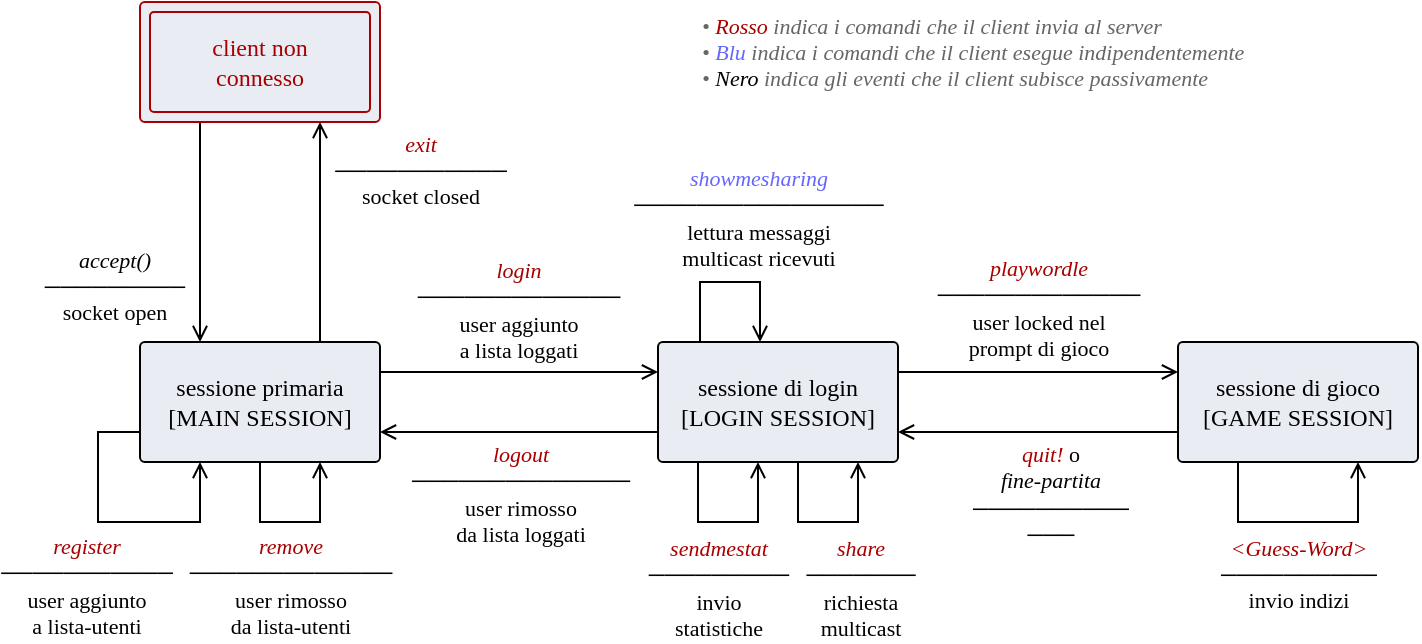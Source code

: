 <mxfile version="21.6.6" type="device">
  <diagram name="Page-1" id="AYuJeRKvqkkNsh38nICG">
    <mxGraphModel dx="1341" dy="442" grid="1" gridSize="10" guides="1" tooltips="1" connect="1" arrows="1" fold="1" page="0" pageScale="1" pageWidth="850" pageHeight="1100" math="0" shadow="0">
      <root>
        <mxCell id="0" />
        <mxCell id="1" parent="0" />
        <mxCell id="60f3MoB0Vz32lBh0VVLf-54" style="edgeStyle=orthogonalEdgeStyle;shape=connector;curved=1;rounded=1;orthogonalLoop=1;jettySize=auto;html=1;exitX=1;exitY=0.25;exitDx=0;exitDy=0;entryX=0;entryY=0.25;entryDx=0;entryDy=0;labelBackgroundColor=default;strokeColor=#000000;fontFamily=Ubuntu Mono;fontSize=11;fontColor=#000000;endArrow=open;endFill=0;" parent="1" source="60f3MoB0Vz32lBh0VVLf-3" target="60f3MoB0Vz32lBh0VVLf-6" edge="1">
          <mxGeometry relative="1" as="geometry" />
        </mxCell>
        <mxCell id="60f3MoB0Vz32lBh0VVLf-58" value="&lt;span style=&quot;font-size: 11px;&quot;&gt;&lt;i style=&quot;font-size: 11px;&quot;&gt;&lt;font color=&quot;#a80000&quot; style=&quot;font-size: 11px;&quot;&gt;login&lt;/font&gt;&lt;/i&gt;&lt;br style=&quot;font-size: 11px;&quot;&gt;&lt;font style=&quot;font-size: 11px;&quot;&gt;─────────────&lt;br style=&quot;font-size: 11px;&quot;&gt;&lt;/font&gt;user aggiunto&lt;br style=&quot;font-size: 11px;&quot;&gt;a lista loggati&lt;br style=&quot;font-size: 11px;&quot;&gt;&lt;/span&gt;" style="edgeLabel;html=1;align=center;verticalAlign=middle;resizable=0;points=[];fontSize=11;fontFamily=Ubuntu Mono;fontColor=#000000;fontStyle=0;labelBackgroundColor=none;" parent="60f3MoB0Vz32lBh0VVLf-54" vertex="1" connectable="0">
          <mxGeometry x="-0.128" y="1" relative="1" as="geometry">
            <mxPoint x="8" y="-30" as="offset" />
          </mxGeometry>
        </mxCell>
        <mxCell id="xTMwFMf0HeDenURHJso6-14" style="edgeStyle=orthogonalEdgeStyle;rounded=0;orthogonalLoop=1;jettySize=auto;html=1;exitX=0.75;exitY=0;exitDx=0;exitDy=0;entryX=0.75;entryY=1;entryDx=0;entryDy=0;fontFamily=Ubuntu Mono;fontSize=12;fontColor=#000000;endArrow=open;endFill=0;" parent="1" source="60f3MoB0Vz32lBh0VVLf-3" target="xTMwFMf0HeDenURHJso6-9" edge="1">
          <mxGeometry relative="1" as="geometry" />
        </mxCell>
        <mxCell id="xTMwFMf0HeDenURHJso6-16" value="&lt;i style=&quot;font-size: 11px;&quot;&gt;&lt;font color=&quot;#a80000&quot; style=&quot;font-size: 11px;&quot;&gt;exit&lt;/font&gt;&lt;/i&gt;&lt;br style=&quot;font-size: 11px;&quot;&gt;───────────&lt;br style=&quot;font-size: 11px;&quot;&gt;socket closed" style="edgeLabel;html=1;align=center;verticalAlign=middle;resizable=0;points=[];fontSize=11;fontFamily=Ubuntu Mono;fontColor=#000000;labelBackgroundColor=none;" parent="xTMwFMf0HeDenURHJso6-14" vertex="1" connectable="0">
          <mxGeometry x="0.011" y="-1" relative="1" as="geometry">
            <mxPoint x="49" y="-31" as="offset" />
          </mxGeometry>
        </mxCell>
        <mxCell id="60f3MoB0Vz32lBh0VVLf-3" value="sessione primaria&lt;br&gt;[MAIN SESSION]" style="rounded=1;whiteSpace=wrap;html=1;fontFamily=Ubuntu Mono;fontSize=12;labelBackgroundColor=#e9edf3;fillColor=#e9edf3;arcSize=4;strokeColor=#000000;fontColor=#000000;" parent="1" vertex="1">
          <mxGeometry x="41" y="240" width="120" height="60" as="geometry" />
        </mxCell>
        <mxCell id="60f3MoB0Vz32lBh0VVLf-55" style="edgeStyle=orthogonalEdgeStyle;shape=connector;curved=1;rounded=1;orthogonalLoop=1;jettySize=auto;html=1;exitX=0;exitY=0.75;exitDx=0;exitDy=0;entryX=1;entryY=0.75;entryDx=0;entryDy=0;labelBackgroundColor=default;strokeColor=#000000;fontFamily=Ubuntu Mono;fontSize=11;fontColor=#000000;endArrow=open;endFill=0;" parent="1" source="60f3MoB0Vz32lBh0VVLf-6" target="60f3MoB0Vz32lBh0VVLf-3" edge="1">
          <mxGeometry relative="1" as="geometry" />
        </mxCell>
        <mxCell id="60f3MoB0Vz32lBh0VVLf-59" value="&lt;span style=&quot;font-size: 11px;&quot;&gt;&lt;i style=&quot;font-size: 11px;&quot;&gt;&lt;font color=&quot;#a80000&quot; style=&quot;font-size: 11px;&quot;&gt;logout&lt;/font&gt;&lt;/i&gt;&lt;br style=&quot;font-size: 11px;&quot;&gt;&lt;font style=&quot;font-size: 11px;&quot;&gt;──────────────&lt;br style=&quot;font-size: 11px;&quot;&gt;&lt;/font&gt;user rimosso&lt;br style=&quot;font-size: 11px;&quot;&gt;da lista loggati&lt;br style=&quot;font-size: 11px;&quot;&gt;&lt;/span&gt;" style="edgeLabel;html=1;align=center;verticalAlign=middle;resizable=0;points=[];fontSize=11;fontFamily=Ubuntu Mono;fontColor=#000000;fontStyle=0;labelBackgroundColor=none;" parent="60f3MoB0Vz32lBh0VVLf-55" vertex="1" connectable="0">
          <mxGeometry x="-0.035" y="-1" relative="1" as="geometry">
            <mxPoint x="-2" y="32" as="offset" />
          </mxGeometry>
        </mxCell>
        <mxCell id="60f3MoB0Vz32lBh0VVLf-56" style="edgeStyle=orthogonalEdgeStyle;shape=connector;curved=1;rounded=1;orthogonalLoop=1;jettySize=auto;html=1;exitX=1;exitY=0.25;exitDx=0;exitDy=0;entryX=0;entryY=0.25;entryDx=0;entryDy=0;labelBackgroundColor=default;strokeColor=#000000;fontFamily=Ubuntu Mono;fontSize=11;fontColor=#000000;endArrow=open;endFill=0;" parent="1" source="60f3MoB0Vz32lBh0VVLf-6" target="60f3MoB0Vz32lBh0VVLf-8" edge="1">
          <mxGeometry relative="1" as="geometry" />
        </mxCell>
        <mxCell id="60f3MoB0Vz32lBh0VVLf-60" value="&lt;span style=&quot;font-size: 11px;&quot;&gt;&lt;i style=&quot;font-size: 11px;&quot;&gt;&lt;font color=&quot;#a80000&quot; style=&quot;font-size: 11px;&quot;&gt;playwordle&lt;/font&gt;&lt;/i&gt;&lt;br style=&quot;font-size: 11px;&quot;&gt;&lt;font style=&quot;font-size: 11px;&quot;&gt;─────────────&lt;br style=&quot;font-size: 11px;&quot;&gt;&lt;/font&gt;user locked nel&lt;br style=&quot;font-size: 11px;&quot;&gt;prompt di gioco&lt;br style=&quot;font-size: 11px;&quot;&gt;&lt;/span&gt;" style="edgeLabel;html=1;align=center;verticalAlign=middle;resizable=0;points=[];fontSize=11;fontFamily=Ubuntu Mono;fontColor=#000000;fontStyle=0;labelBackgroundColor=none;" parent="60f3MoB0Vz32lBh0VVLf-56" vertex="1" connectable="0">
          <mxGeometry x="0.084" y="1" relative="1" as="geometry">
            <mxPoint x="-6" y="-31" as="offset" />
          </mxGeometry>
        </mxCell>
        <mxCell id="60f3MoB0Vz32lBh0VVLf-6" value="sessione di login&lt;br&gt;[LOGIN SESSION]" style="rounded=1;whiteSpace=wrap;html=1;fontFamily=Ubuntu Mono;fontSize=12;labelBackgroundColor=#e9edf3;fillColor=#e9edf3;arcSize=4;strokeColor=#000000;fontColor=#000000;" parent="1" vertex="1">
          <mxGeometry x="300" y="240" width="120" height="60" as="geometry" />
        </mxCell>
        <mxCell id="60f3MoB0Vz32lBh0VVLf-57" style="edgeStyle=orthogonalEdgeStyle;shape=connector;curved=1;rounded=1;orthogonalLoop=1;jettySize=auto;html=1;exitX=0;exitY=0.75;exitDx=0;exitDy=0;entryX=1;entryY=0.75;entryDx=0;entryDy=0;labelBackgroundColor=default;strokeColor=#000000;fontFamily=Ubuntu Mono;fontSize=11;fontColor=#000000;endArrow=open;endFill=0;" parent="1" source="60f3MoB0Vz32lBh0VVLf-8" target="60f3MoB0Vz32lBh0VVLf-6" edge="1">
          <mxGeometry relative="1" as="geometry" />
        </mxCell>
        <mxCell id="60f3MoB0Vz32lBh0VVLf-61" value="&lt;i style=&quot;font-size: 11px;&quot;&gt;&lt;font color=&quot;#a80000&quot; style=&quot;font-size: 11px;&quot;&gt;quit!&lt;/font&gt;&lt;/i&gt; o&lt;br style=&quot;font-size: 11px;&quot;&gt;&lt;i&gt;fine-partita&lt;/i&gt;&lt;br style=&quot;font-size: 11px;&quot;&gt;&lt;font style=&quot;font-size: 11px;&quot;&gt;──────────&lt;/font&gt;&lt;br style=&quot;font-size: 11px;&quot;&gt;───" style="edgeLabel;html=1;align=center;verticalAlign=middle;resizable=0;points=[];fontSize=11;fontFamily=Ubuntu Mono;fontColor=#000000;labelBackgroundColor=none;" parent="60f3MoB0Vz32lBh0VVLf-57" vertex="1" connectable="0">
          <mxGeometry x="0.08" relative="1" as="geometry">
            <mxPoint x="11" y="31" as="offset" />
          </mxGeometry>
        </mxCell>
        <mxCell id="60f3MoB0Vz32lBh0VVLf-8" value="sessione di gioco&lt;br&gt;[GAME SESSION]" style="rounded=1;whiteSpace=wrap;html=1;fontFamily=Ubuntu Mono;fontSize=12;labelBackgroundColor=#e9edf3;fillColor=#e9edf3;arcSize=4;strokeColor=#000000;fontColor=#000000;" parent="1" vertex="1">
          <mxGeometry x="560" y="240" width="120" height="60" as="geometry" />
        </mxCell>
        <mxCell id="xTMwFMf0HeDenURHJso6-13" style="edgeStyle=orthogonalEdgeStyle;rounded=0;orthogonalLoop=1;jettySize=auto;html=1;exitX=0.25;exitY=1;exitDx=0;exitDy=0;entryX=0.25;entryY=0;entryDx=0;entryDy=0;fontFamily=Ubuntu Mono;fontSize=12;fontColor=#000000;endArrow=open;endFill=0;" parent="1" source="xTMwFMf0HeDenURHJso6-9" target="60f3MoB0Vz32lBh0VVLf-3" edge="1">
          <mxGeometry relative="1" as="geometry" />
        </mxCell>
        <mxCell id="xTMwFMf0HeDenURHJso6-15" value="&lt;i&gt;accept()&lt;/i&gt;&lt;br style=&quot;font-size: 11px;&quot;&gt;─────────&lt;br style=&quot;font-size: 11px;&quot;&gt;socket open" style="edgeLabel;html=1;align=center;verticalAlign=middle;resizable=0;points=[];fontSize=11;fontFamily=Ubuntu Mono;fontColor=#000000;labelBackgroundColor=none;" parent="xTMwFMf0HeDenURHJso6-13" vertex="1" connectable="0">
          <mxGeometry x="-0.178" y="2" relative="1" as="geometry">
            <mxPoint x="-45" y="37" as="offset" />
          </mxGeometry>
        </mxCell>
        <mxCell id="xTMwFMf0HeDenURHJso6-9" value="client non&lt;br&gt;connesso" style="whiteSpace=wrap;html=1;rounded=1;labelBackgroundColor=#e9edf3;strokeColor=#a80000;fontFamily=Ubuntu Mono;fontSize=12;fontColor=#A80000;fillColor=#e9edf3;arcSize=4;" parent="1" vertex="1">
          <mxGeometry x="41" y="70" width="120" height="60" as="geometry" />
        </mxCell>
        <mxCell id="xTMwFMf0HeDenURHJso6-18" style="edgeStyle=orthogonalEdgeStyle;orthogonalLoop=1;jettySize=auto;html=1;exitX=0;exitY=0.75;exitDx=0;exitDy=0;entryX=0.25;entryY=1;entryDx=0;entryDy=0;fontFamily=Ubuntu Mono;fontSize=12;fontColor=#000000;endArrow=open;endFill=0;rounded=0;" parent="1" source="60f3MoB0Vz32lBh0VVLf-3" target="60f3MoB0Vz32lBh0VVLf-3" edge="1">
          <mxGeometry relative="1" as="geometry">
            <Array as="points">
              <mxPoint x="20" y="285" />
              <mxPoint x="20" y="330" />
              <mxPoint x="71" y="330" />
            </Array>
          </mxGeometry>
        </mxCell>
        <mxCell id="xTMwFMf0HeDenURHJso6-25" value="&lt;i style=&quot;font-size: 11px;&quot;&gt;&lt;font color=&quot;#a80000&quot; style=&quot;font-size: 11px;&quot;&gt;register&lt;/font&gt;&lt;/i&gt;&lt;br style=&quot;font-size: 11px;&quot;&gt;───────────&lt;br style=&quot;font-size: 11px;&quot;&gt;user aggiunto&lt;br style=&quot;font-size: 11px;&quot;&gt;a lista-utenti" style="edgeLabel;html=1;align=center;verticalAlign=middle;resizable=0;points=[];fontSize=11;fontFamily=Ubuntu Mono;fontColor=#000000;labelBackgroundColor=none;" parent="xTMwFMf0HeDenURHJso6-18" vertex="1" connectable="0">
          <mxGeometry x="0.261" y="-1" relative="1" as="geometry">
            <mxPoint x="-33" y="31" as="offset" />
          </mxGeometry>
        </mxCell>
        <mxCell id="xTMwFMf0HeDenURHJso6-21" value="" style="whiteSpace=wrap;html=1;rounded=1;labelBackgroundColor=#e9edf3;strokeColor=#A80000;fontFamily=Ubuntu Mono;fontSize=12;fontColor=#000000;fillColor=none;arcSize=4;" parent="1" vertex="1">
          <mxGeometry x="46" y="75" width="110" height="50" as="geometry" />
        </mxCell>
        <mxCell id="xTMwFMf0HeDenURHJso6-22" style="edgeStyle=orthogonalEdgeStyle;rounded=0;orthogonalLoop=1;jettySize=auto;html=1;exitX=0.5;exitY=1;exitDx=0;exitDy=0;entryX=0.75;entryY=1;entryDx=0;entryDy=0;fontFamily=Ubuntu Mono;fontSize=12;fontColor=#000000;endArrow=open;endFill=0;" parent="1" source="60f3MoB0Vz32lBh0VVLf-3" target="60f3MoB0Vz32lBh0VVLf-3" edge="1">
          <mxGeometry relative="1" as="geometry">
            <Array as="points">
              <mxPoint x="101" y="330" />
              <mxPoint x="131" y="330" />
            </Array>
          </mxGeometry>
        </mxCell>
        <mxCell id="xTMwFMf0HeDenURHJso6-26" value="&lt;i style=&quot;font-size: 11px;&quot;&gt;&lt;font color=&quot;#a80000&quot; style=&quot;font-size: 11px;&quot;&gt;remove&lt;/font&gt;&lt;/i&gt;&lt;br style=&quot;font-size: 11px;&quot;&gt;─────────────&lt;br style=&quot;font-size: 11px;&quot;&gt;user rimosso&lt;br style=&quot;font-size: 11px;&quot;&gt;da lista-utenti" style="edgeLabel;html=1;align=center;verticalAlign=middle;resizable=0;points=[];fontSize=11;fontFamily=Ubuntu Mono;fontColor=#000000;labelBackgroundColor=none;" parent="xTMwFMf0HeDenURHJso6-22" vertex="1" connectable="0">
          <mxGeometry x="0.134" y="1" relative="1" as="geometry">
            <mxPoint x="-6" y="33" as="offset" />
          </mxGeometry>
        </mxCell>
        <mxCell id="xTMwFMf0HeDenURHJso6-23" style="edgeStyle=orthogonalEdgeStyle;rounded=0;orthogonalLoop=1;jettySize=auto;html=1;exitX=0.25;exitY=1;exitDx=0;exitDy=0;entryX=0.5;entryY=1;entryDx=0;entryDy=0;fontFamily=Ubuntu Mono;fontSize=12;fontColor=#000000;endArrow=open;endFill=0;" parent="1" edge="1">
          <mxGeometry relative="1" as="geometry">
            <mxPoint x="320.0" y="300" as="sourcePoint" />
            <mxPoint x="350.0" y="300" as="targetPoint" />
            <Array as="points">
              <mxPoint x="320" y="330" />
              <mxPoint x="350" y="330" />
            </Array>
          </mxGeometry>
        </mxCell>
        <mxCell id="xTMwFMf0HeDenURHJso6-29" value="&lt;i style=&quot;font-size: 11px;&quot;&gt;&lt;font color=&quot;#a80000&quot; style=&quot;font-size: 11px;&quot;&gt;sendmestat&lt;/font&gt;&lt;/i&gt;&lt;br style=&quot;font-size: 11px;&quot;&gt;─────────&lt;br style=&quot;font-size: 11px;&quot;&gt;invio&lt;br&gt;statistiche" style="edgeLabel;html=1;align=center;verticalAlign=middle;resizable=0;points=[];fontSize=11;fontFamily=Ubuntu Mono;fontColor=#000000;labelBackgroundColor=none;" parent="xTMwFMf0HeDenURHJso6-23" vertex="1" connectable="0">
          <mxGeometry x="0.065" y="1" relative="1" as="geometry">
            <mxPoint x="-8" y="34" as="offset" />
          </mxGeometry>
        </mxCell>
        <mxCell id="xTMwFMf0HeDenURHJso6-24" style="edgeStyle=orthogonalEdgeStyle;rounded=0;orthogonalLoop=1;jettySize=auto;html=1;exitX=0.5;exitY=1;exitDx=0;exitDy=0;entryX=0.75;entryY=1;entryDx=0;entryDy=0;fontFamily=Ubuntu Mono;fontSize=12;fontColor=#000000;endArrow=open;endFill=0;" parent="1" edge="1">
          <mxGeometry relative="1" as="geometry">
            <mxPoint x="370.0" y="300" as="sourcePoint" />
            <mxPoint x="400.0" y="300" as="targetPoint" />
            <Array as="points">
              <mxPoint x="370" y="330" />
              <mxPoint x="400" y="330" />
            </Array>
          </mxGeometry>
        </mxCell>
        <mxCell id="xTMwFMf0HeDenURHJso6-30" value="&lt;i style=&quot;font-size: 11px;&quot;&gt;&lt;font color=&quot;#a80000&quot; style=&quot;font-size: 11px;&quot;&gt;share&lt;/font&gt;&lt;/i&gt;&lt;br style=&quot;font-size: 11px;&quot;&gt;───────&lt;br style=&quot;font-size: 11px;&quot;&gt;richiesta&lt;br&gt;multicast" style="edgeLabel;html=1;align=center;verticalAlign=middle;resizable=0;points=[];fontSize=11;fontFamily=Ubuntu Mono;fontColor=#000000;labelBackgroundColor=none;" parent="xTMwFMf0HeDenURHJso6-24" vertex="1" connectable="0">
          <mxGeometry x="0.211" y="1" relative="1" as="geometry">
            <mxPoint x="6" y="34" as="offset" />
          </mxGeometry>
        </mxCell>
        <mxCell id="xTMwFMf0HeDenURHJso6-28" style="edgeStyle=orthogonalEdgeStyle;rounded=0;orthogonalLoop=1;jettySize=auto;html=1;exitX=0.25;exitY=1;exitDx=0;exitDy=0;entryX=0.75;entryY=1;entryDx=0;entryDy=0;fontFamily=Ubuntu Mono;fontSize=12;fontColor=#000000;endArrow=open;endFill=0;" parent="1" source="60f3MoB0Vz32lBh0VVLf-8" target="60f3MoB0Vz32lBh0VVLf-8" edge="1">
          <mxGeometry relative="1" as="geometry">
            <Array as="points">
              <mxPoint x="590" y="330" />
              <mxPoint x="650" y="330" />
            </Array>
          </mxGeometry>
        </mxCell>
        <mxCell id="xTMwFMf0HeDenURHJso6-31" value="&lt;i&gt;&lt;font color=&quot;#a80000&quot;&gt;&amp;lt;Guess-Word&amp;gt;&lt;/font&gt;&lt;/i&gt;&lt;br style=&quot;font-size: 11px;&quot;&gt;──────────&lt;br style=&quot;font-size: 11px;&quot;&gt;invio indizi" style="edgeLabel;html=1;align=center;verticalAlign=middle;resizable=0;points=[];fontSize=11;fontFamily=Ubuntu Mono;fontColor=#000000;labelBackgroundColor=none;" parent="xTMwFMf0HeDenURHJso6-28" vertex="1" connectable="0">
          <mxGeometry x="-0.217" y="2" relative="1" as="geometry">
            <mxPoint x="13" y="28" as="offset" />
          </mxGeometry>
        </mxCell>
        <mxCell id="fPl8MnlTip9ym67lG1Nl-4" style="edgeStyle=orthogonalEdgeStyle;rounded=0;orthogonalLoop=1;jettySize=auto;html=1;exitX=0.25;exitY=0;exitDx=0;exitDy=0;entryX=0.5;entryY=0;entryDx=0;entryDy=0;endArrow=open;endFill=0;" parent="1" edge="1">
          <mxGeometry relative="1" as="geometry">
            <mxPoint x="321" y="240" as="sourcePoint" />
            <mxPoint x="351" y="240" as="targetPoint" />
            <Array as="points">
              <mxPoint x="321" y="210" />
              <mxPoint x="351" y="210" />
            </Array>
          </mxGeometry>
        </mxCell>
        <mxCell id="fPl8MnlTip9ym67lG1Nl-6" value="&lt;i&gt;&lt;font color=&quot;#6666ff&quot;&gt;showmesharing&lt;/font&gt;&lt;br&gt;&lt;/i&gt;&lt;div&gt;────────────────&lt;/div&gt;&lt;div&gt;lettura messaggi&lt;/div&gt;&lt;div&gt;multicast ricevuti&lt;/div&gt;" style="edgeLabel;html=1;align=center;verticalAlign=middle;resizable=0;points=[];labelBackgroundColor=none;fontFamily=Ubuntu Mono;fontSource=https%3A%2F%2Ffonts.googleapis.com%2Fcss%3Ffamily%3DUbuntu%2BMono;" parent="fPl8MnlTip9ym67lG1Nl-4" vertex="1" connectable="0">
          <mxGeometry x="-0.138" y="1" relative="1" as="geometry">
            <mxPoint x="20" y="-31" as="offset" />
          </mxGeometry>
        </mxCell>
        <mxCell id="fPl8MnlTip9ym67lG1Nl-7" value="• &lt;font color=&quot;#a80000&quot; style=&quot;font-size: 11px;&quot;&gt;R&lt;font style=&quot;font-size: 11px;&quot;&gt;osso&lt;/font&gt;&lt;/font&gt;&amp;nbsp;indica i comandi che il client invia al server&lt;br style=&quot;font-size: 11px;&quot;&gt;• &lt;font color=&quot;#6666ff&quot; style=&quot;font-size: 11px;&quot;&gt;B&lt;font style=&quot;font-size: 11px;&quot;&gt;lu&lt;/font&gt;&lt;/font&gt;&amp;nbsp;indica i comandi che il client esegue indipendentemente&lt;br style=&quot;font-size: 11px;&quot;&gt;• &lt;font color=&quot;#000000&quot; style=&quot;font-size: 11px;&quot;&gt;N&lt;font style=&quot;font-size: 11px;&quot;&gt;ero&lt;/font&gt;&lt;/font&gt;&amp;nbsp;indica gli eventi che il client subisce passivamente" style="text;html=1;align=left;verticalAlign=middle;resizable=0;points=[];autosize=1;strokeColor=none;fillColor=none;fontFamily=Ubuntu Mono;fontSource=https%3A%2F%2Ffonts.googleapis.com%2Fcss%3Ffamily%3DUbuntu%2BMono;fontStyle=2;fontSize=11;fontColor=#666666;" parent="1" vertex="1">
          <mxGeometry x="320" y="70" width="360" height="50" as="geometry" />
        </mxCell>
      </root>
    </mxGraphModel>
  </diagram>
</mxfile>
